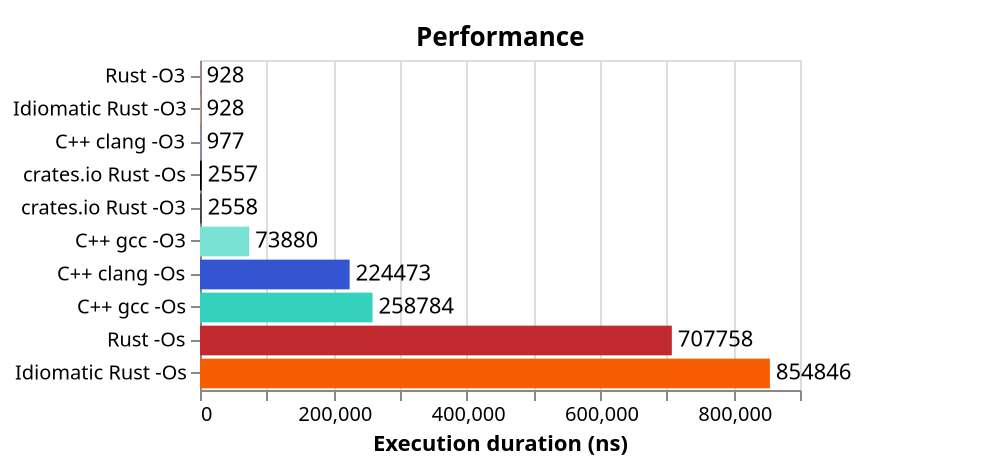 {
  "$schema": "https://vega.github.io/schema/vega-lite/v5.json",
  "title": "Performance",
  "data": {
    "values":
    [
      {
        "Logic blocks": 29576,
        "Flip-flops": 5678,
        "RAM blocks": 0,
        "trueDualPortBlockRam": 0,
        "Multipliers": 0,
        "otherBlocks": 0,
        "Area": 35254,
        "Maximum frequency (MHz)": 38.71317672729492,
        "Average clock cycles": 99,
        "id": "keccak_crates_size",
        "Setup": "crates.io Rust -Os",
        "Scenario": "crates.io Rust",
        "compilerSetup": "rust -Os",
        "Implementation": "crates.io Rust",
        "Function": "keccak",
        "Compiler": "Rust",
        "Optimized for": "size",
        "Optimization flag": "-Os",
        "Language": "Rust",
        "Idiomatic": "false",
        "From crates.io": "true",
        "color": "#000000"
      },
      {
        "Logic blocks": 30505,
        "Flip-flops": 5678,
        "RAM blocks": 0,
        "trueDualPortBlockRam": 0,
        "Multipliers": 0,
        "otherBlocks": 0,
        "Area": 36183,
        "Maximum frequency (MHz)": 38.69669723510742,
        "Average clock cycles": 99,
        "id": "keccak_crates_speed",
        "Setup": "crates.io Rust -O3",
        "Scenario": "crates.io Rust",
        "compilerSetup": "rust -O3",
        "Implementation": "crates.io Rust",
        "Function": "keccak",
        "Compiler": "Rust",
        "Optimized for": "speed",
        "Optimization flag": "-O3",
        "Language": "Rust",
        "Idiomatic": "false",
        "From crates.io": "true",
        "color": "#404040"
      },
      {
        "Logic blocks": 27169,
        "Flip-flops": 6522,
        "RAM blocks": 0,
        "trueDualPortBlockRam": 0,
        "Multipliers": 8,
        "otherBlocks": 0,
        "Area": 33699,
        "Maximum frequency (MHz)": 56.2239990234375,
        "Average clock cycles": 39793,
        "id": "keccak_rust_size",
        "Setup": "Rust -Os",
        "Scenario": "Rust",
        "compilerSetup": "rust -Os",
        "Implementation": "Rust",
        "Function": "keccak",
        "Compiler": "Rust",
        "Optimized for": "size",
        "Optimization flag": "-Os",
        "Language": "Rust",
        "Idiomatic": "false",
        "From crates.io": "false",
        "color": "#C1292E"
      },
      {
        "Logic blocks": 9322,
        "Flip-flops": 4024,
        "RAM blocks": 0,
        "trueDualPortBlockRam": 0,
        "Multipliers": 0,
        "otherBlocks": 0,
        "Area": 13346,
        "Maximum frequency (MHz)": 106.73497009277344,
        "Average clock cycles": 99,
        "id": "keccak_rust_speed",
        "Setup": "Rust -O3",
        "Scenario": "Rust",
        "compilerSetup": "rust -O3",
        "Implementation": "Rust",
        "Function": "keccak",
        "Compiler": "Rust",
        "Optimized for": "speed",
        "Optimization flag": "-O3",
        "Language": "Rust",
        "Idiomatic": "false",
        "From crates.io": "false",
        "color": "#E2787C"
      },
      {
        "Logic blocks": 27422,
        "Flip-flops": 6522,
        "RAM blocks": 0,
        "trueDualPortBlockRam": 0,
        "Multipliers": 8,
        "otherBlocks": 0,
        "Area": 33952,
        "Maximum frequency (MHz)": 55.533958435058594,
        "Average clock cycles": 47473,
        "id": "keccak_idiom_size",
        "Setup": "Idiomatic Rust -Os",
        "Scenario": "Idiomatic Rust",
        "compilerSetup": "rust -Os",
        "Implementation": "Idiomatic Rust",
        "Function": "keccak",
        "Compiler": "Rust",
        "Optimized for": "size",
        "Optimization flag": "-Os",
        "Language": "Rust",
        "Idiomatic": "true",
        "From crates.io": "false",
        "color": "#F65D00"
      },
      {
        "Logic blocks": 9322,
        "Flip-flops": 4024,
        "RAM blocks": 0,
        "trueDualPortBlockRam": 0,
        "Multipliers": 0,
        "otherBlocks": 0,
        "Area": 13346,
        "Maximum frequency (MHz)": 106.73497009277344,
        "Average clock cycles": 99,
        "id": "keccak_idiom_speed",
        "Setup": "Idiomatic Rust -O3",
        "Scenario": "Idiomatic Rust",
        "compilerSetup": "rust -O3",
        "Implementation": "Idiomatic Rust",
        "Function": "keccak",
        "Compiler": "Rust",
        "Optimized for": "speed",
        "Optimization flag": "-O3",
        "Language": "Rust",
        "Idiomatic": "true",
        "From crates.io": "false",
        "color": "#FF9A5C"
      },
      {
        "Logic blocks": 11406,
        "Flip-flops": 3856,
        "RAM blocks": 0,
        "trueDualPortBlockRam": 0,
        "Multipliers": 0,
        "otherBlocks": 0,
        "Area": 15262,
        "Maximum frequency (MHz)": 77.76654052734375,
        "Average clock cycles": 76,
        "id": "keccak_clang_speed",
        "Setup": "C++ clang -O3",
        "Scenario": "C++ clang",
        "compilerSetup": "clang -O3",
        "Implementation": "C++",
        "Function": "keccak",
        "Compiler": "Clang",
        "Optimized for": "speed",
        "Optimization flag": "-O3",
        "Language": "C++",
        "Idiomatic": "false",
        "From crates.io": "false",
        "color": "#7A8FE1"
      },
      {
        "Logic blocks": 28549,
        "Flip-flops": 10931,
        "RAM blocks": 0,
        "trueDualPortBlockRam": 0,
        "Multipliers": 0,
        "otherBlocks": 0,
        "Area": 39480,
        "Maximum frequency (MHz)": 73.76807403564453,
        "Average clock cycles": 5450,
        "id": "keccak_gcc_speed",
        "Setup": "C++ gcc -O3",
        "Scenario": "C++ gcc",
        "compilerSetup": "gcc -O3",
        "Implementation": "C++",
        "Function": "keccak",
        "Compiler": "GCC",
        "Optimized for": "speed",
        "Optimization flag": "-O3",
        "Language": "C++",
        "Idiomatic": "false",
        "From crates.io": "false",
        "color": "#7AE1D5"
      },
      {
        "Logic blocks": 5359,
        "Flip-flops": 2321,
        "RAM blocks": 80,
        "trueDualPortBlockRam": 0,
        "Multipliers": 2,
        "otherBlocks": 0,
        "Area": 7762,
        "Maximum frequency (MHz)": 89.07099151611328,
        "Average clock cycles": 19994,
        "id": "keccak_clang_size",
        "Setup": "C++ clang -Os",
        "Scenario": "C++ clang",
        "compilerSetup": "clang -Os",
        "Implementation": "C++",
        "Function": "keccak",
        "Compiler": "Clang",
        "Optimized for": "size",
        "Optimization flag": "-Os",
        "Language": "C++",
        "Idiomatic": "false",
        "From crates.io": "false",
        "color": "#3454D1"
      },
      {
        "Logic blocks": 8592,
        "Flip-flops": 3328,
        "RAM blocks": 80,
        "trueDualPortBlockRam": 0,
        "Multipliers": 10,
        "otherBlocks": 0,
        "Area": 12010,
        "Maximum frequency (MHz)": 84.58805847167969,
        "Average clock cycles": 21890,
        "id": "keccak_gcc_size",
        "Setup": "C++ gcc -Os",
        "Scenario": "C++ gcc",
        "compilerSetup": "gcc -Os",
        "Implementation": "C++",
        "Function": "keccak",
        "Compiler": "GCC",
        "Optimized for": "size",
        "Optimization flag": "-Os",
        "Language": "C++",
        "Idiomatic": "false",
        "From crates.io": "false",
        "color": "#34D1BF"
      }
    ]
  },
  "transform": [
    {
      "calculate": "round(datum['Average clock cycles'] / (datum['Maximum frequency (MHz)'] * 1000000) * 1000000000)",
      "as": "Execution duration (ns)"
    }
  ],

  "autosize": "none",
  "padding": { "left": 100, "top": 30, "right": 100, "bottom": 40 },
  "width": 300,
  "height": 165,
  "layer": [ {
      "mark": {
        "type": "bar",
        "tooltip": true,
        "stroke": "black"
      },
      "encoding": {
        "color": {
          "legend": null,
          "field": "color",
          "type": "nominal",
          "scale": {
            "range": {
              "field": "color"
            }
          }
        },
        "tooltip": [
          {
            "field": "Execution duration (ns)",
            "type": "quantitative"
          },
          {
            "field": "Compiler"
          },
          {
            "field": "Optimized for"
          }
        ],
        "strokeWidth": {
          "condition": [
            {
              "param": "hover",
              "empty": false,
              "value": 0.5
            }
          ],
          "value": 0
        }
      },
      "params": [
        {
          "name": "hover",
          "select": {
            "type": "point",
            "on": "mouseover"
          }
        }
      ] },
    {
      "mark": {
        "type": "text",
        "align": "left",
        "baseline": "middle",
        "dx": 3
      },
      "encoding": {
        "text": { "field": "Execution duration (ns)", "type": "quantitative" }
      }
    } ],
  "encoding": {
    "y": {
      "field": "Setup",
      "title": null,
      "sort": "x"
    },
    "x": {
      "field": "Execution duration (ns)",
      "type": "quantitative"
    }
  }
}
